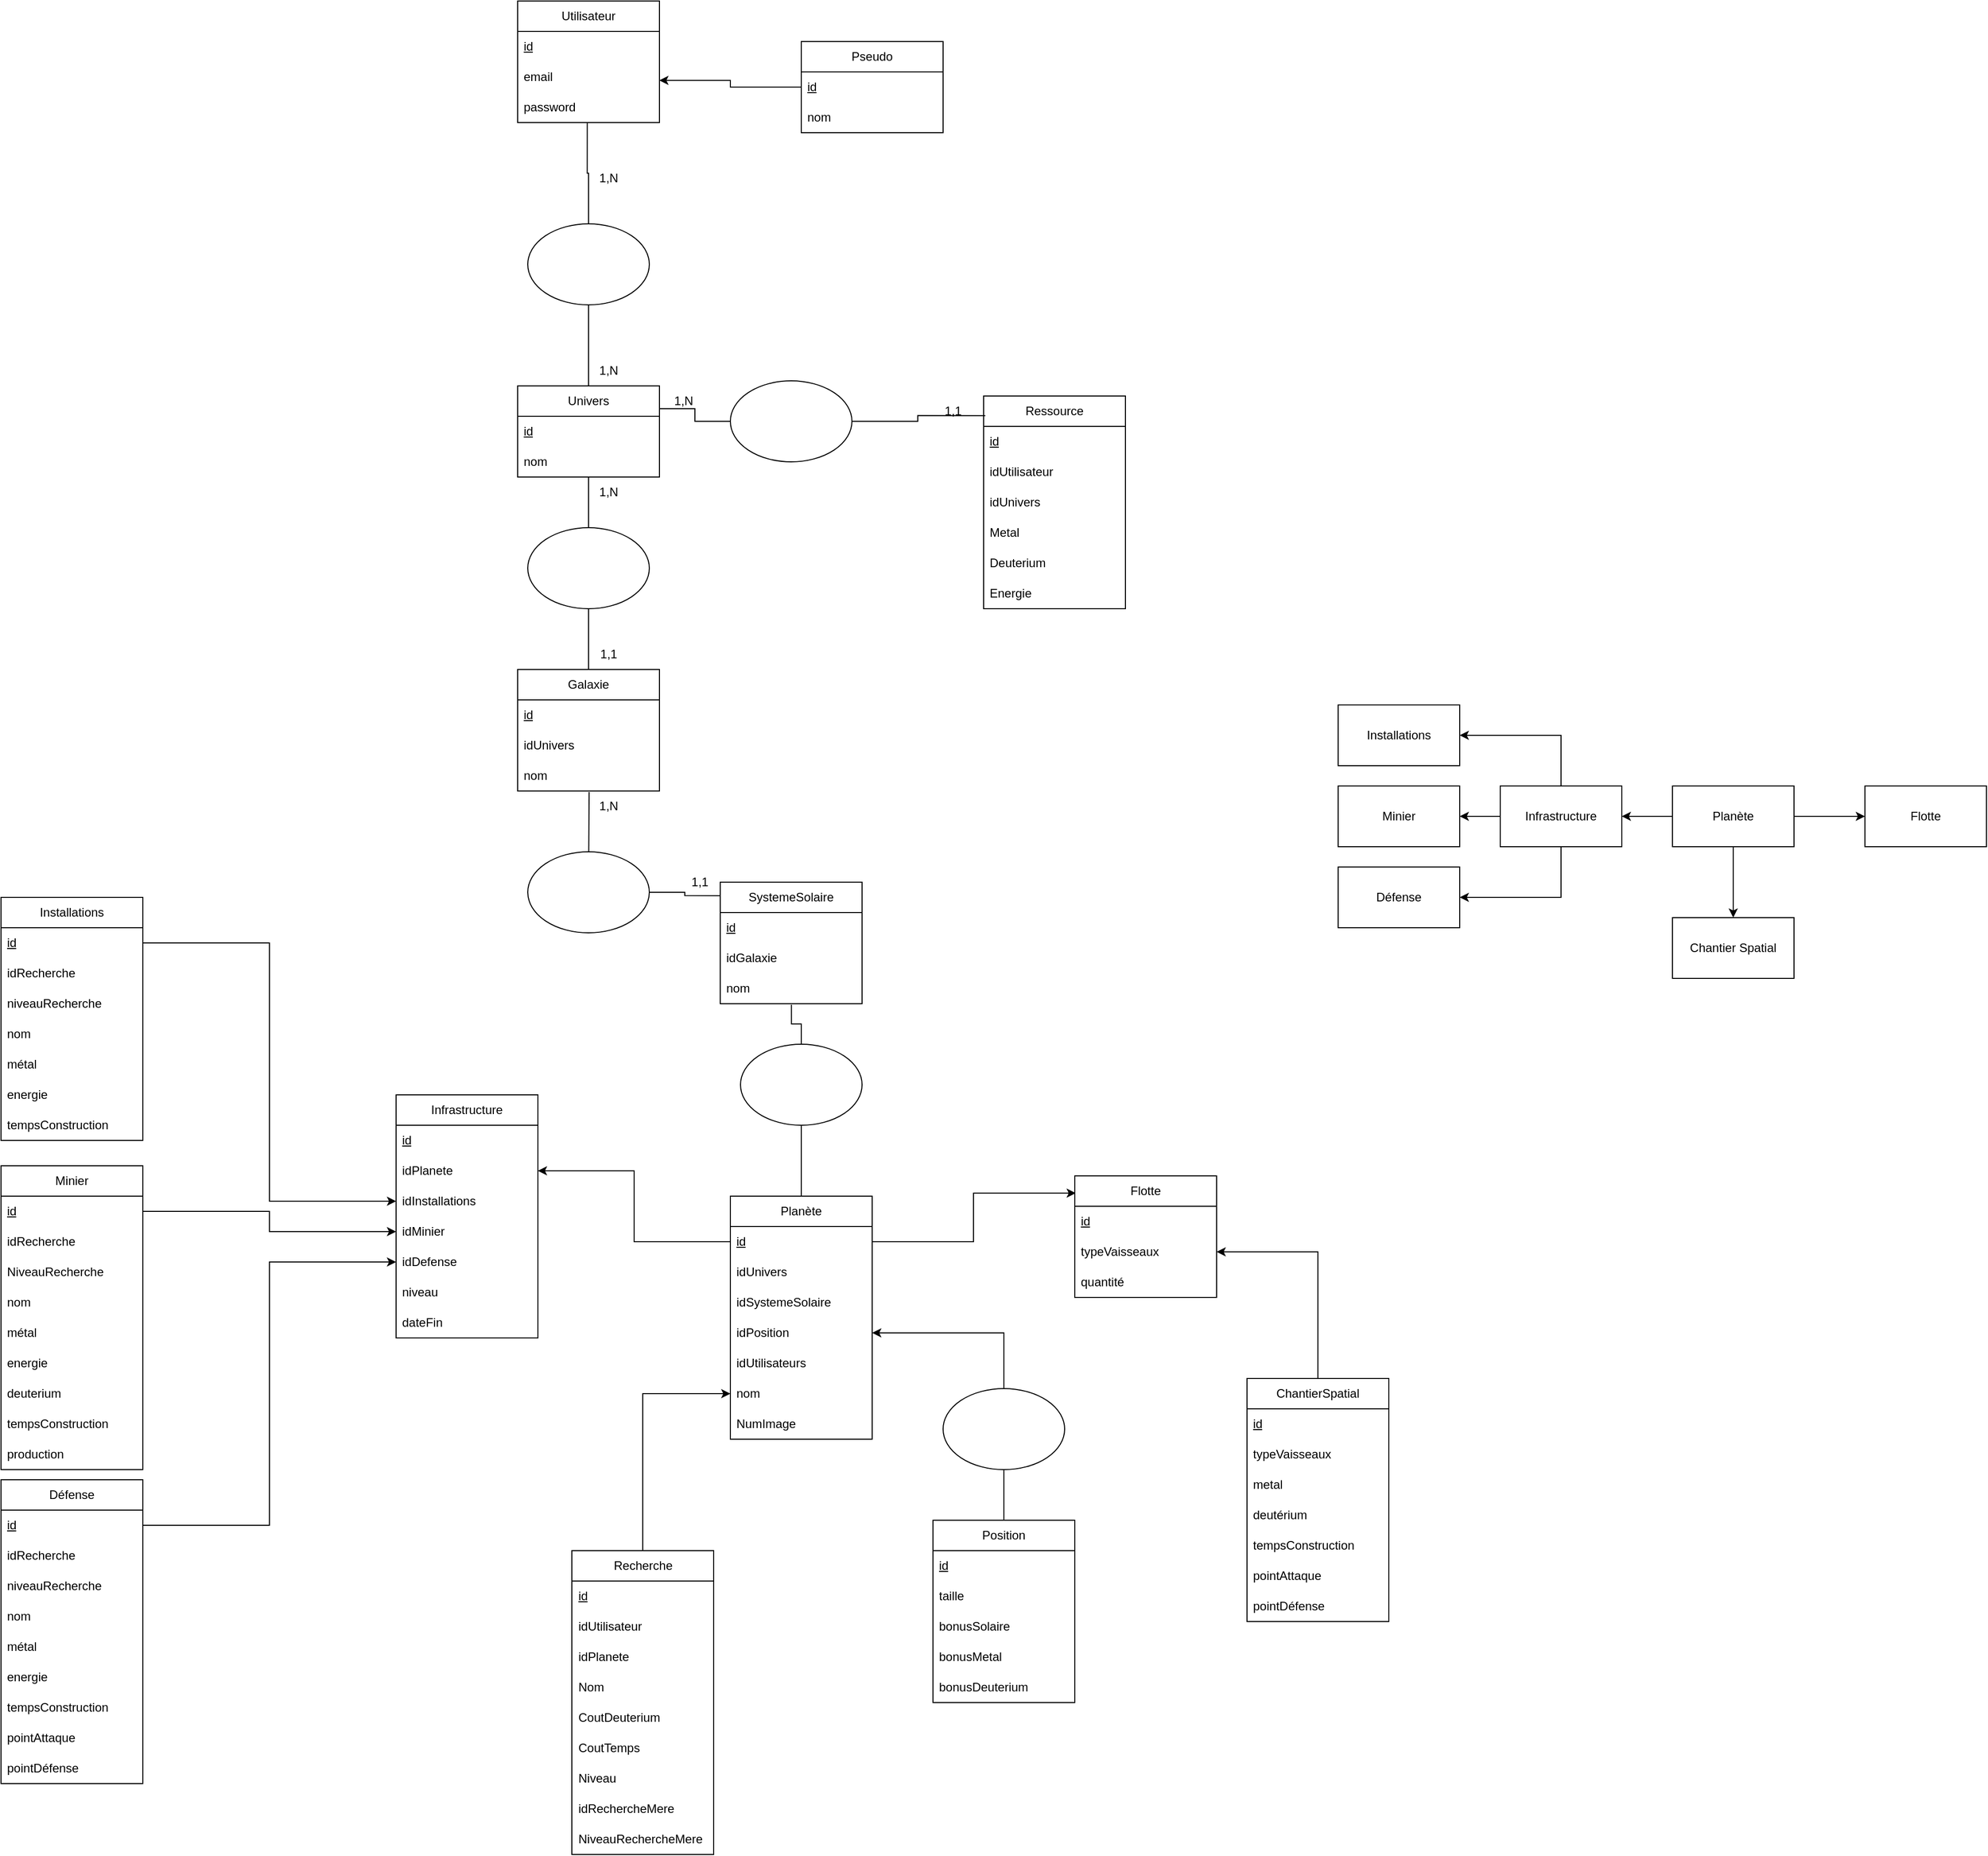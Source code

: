 <mxfile version="21.2.9" type="github">
  <diagram name="Page-1" id="kiIUahFWZ84-yVQ-otkS">
    <mxGraphModel dx="2022" dy="1827" grid="1" gridSize="10" guides="1" tooltips="1" connect="1" arrows="1" fold="1" page="1" pageScale="1" pageWidth="827" pageHeight="1169" math="0" shadow="0">
      <root>
        <mxCell id="0" />
        <mxCell id="1" parent="0" />
        <mxCell id="5uqwfvLCXKu4Hqc6w1ec-17" style="edgeStyle=orthogonalEdgeStyle;rounded=0;orthogonalLoop=1;jettySize=auto;html=1;exitX=0;exitY=0.5;exitDx=0;exitDy=0;entryX=1;entryY=0.5;entryDx=0;entryDy=0;" parent="1" source="5uqwfvLCXKu4Hqc6w1ec-5" target="5uqwfvLCXKu4Hqc6w1ec-12" edge="1">
          <mxGeometry relative="1" as="geometry" />
        </mxCell>
        <mxCell id="5uqwfvLCXKu4Hqc6w1ec-24" style="edgeStyle=orthogonalEdgeStyle;rounded=0;orthogonalLoop=1;jettySize=auto;html=1;exitX=0.5;exitY=1;exitDx=0;exitDy=0;entryX=0.5;entryY=0;entryDx=0;entryDy=0;" parent="1" source="5uqwfvLCXKu4Hqc6w1ec-5" target="5uqwfvLCXKu4Hqc6w1ec-9" edge="1">
          <mxGeometry relative="1" as="geometry" />
        </mxCell>
        <mxCell id="5uqwfvLCXKu4Hqc6w1ec-25" style="edgeStyle=orthogonalEdgeStyle;rounded=0;orthogonalLoop=1;jettySize=auto;html=1;exitX=1;exitY=0.5;exitDx=0;exitDy=0;" parent="1" source="5uqwfvLCXKu4Hqc6w1ec-5" target="5uqwfvLCXKu4Hqc6w1ec-11" edge="1">
          <mxGeometry relative="1" as="geometry" />
        </mxCell>
        <mxCell id="5uqwfvLCXKu4Hqc6w1ec-5" value="Planète" style="rounded=0;whiteSpace=wrap;html=1;" parent="1" vertex="1">
          <mxGeometry x="1390" y="425" width="120" height="60" as="geometry" />
        </mxCell>
        <mxCell id="5uqwfvLCXKu4Hqc6w1ec-9" value="Chantier Spatial" style="rounded=0;whiteSpace=wrap;html=1;" parent="1" vertex="1">
          <mxGeometry x="1390" y="555" width="120" height="60" as="geometry" />
        </mxCell>
        <mxCell id="5uqwfvLCXKu4Hqc6w1ec-11" value="Flotte" style="rounded=0;whiteSpace=wrap;html=1;" parent="1" vertex="1">
          <mxGeometry x="1580" y="425" width="120" height="60" as="geometry" />
        </mxCell>
        <mxCell id="5uqwfvLCXKu4Hqc6w1ec-18" style="edgeStyle=orthogonalEdgeStyle;rounded=0;orthogonalLoop=1;jettySize=auto;html=1;exitX=0;exitY=0.5;exitDx=0;exitDy=0;entryX=1;entryY=0.5;entryDx=0;entryDy=0;" parent="1" source="5uqwfvLCXKu4Hqc6w1ec-12" target="5uqwfvLCXKu4Hqc6w1ec-14" edge="1">
          <mxGeometry relative="1" as="geometry" />
        </mxCell>
        <mxCell id="5uqwfvLCXKu4Hqc6w1ec-19" style="edgeStyle=orthogonalEdgeStyle;rounded=0;orthogonalLoop=1;jettySize=auto;html=1;exitX=0.5;exitY=0;exitDx=0;exitDy=0;entryX=1;entryY=0.5;entryDx=0;entryDy=0;" parent="1" source="5uqwfvLCXKu4Hqc6w1ec-12" target="5uqwfvLCXKu4Hqc6w1ec-15" edge="1">
          <mxGeometry relative="1" as="geometry">
            <mxPoint x="1250" y="395" as="targetPoint" />
          </mxGeometry>
        </mxCell>
        <mxCell id="5uqwfvLCXKu4Hqc6w1ec-20" style="edgeStyle=orthogonalEdgeStyle;rounded=0;orthogonalLoop=1;jettySize=auto;html=1;exitX=0.5;exitY=1;exitDx=0;exitDy=0;entryX=1;entryY=0.5;entryDx=0;entryDy=0;" parent="1" source="5uqwfvLCXKu4Hqc6w1ec-12" target="5uqwfvLCXKu4Hqc6w1ec-13" edge="1">
          <mxGeometry relative="1" as="geometry" />
        </mxCell>
        <mxCell id="5uqwfvLCXKu4Hqc6w1ec-12" value="Infrastructure" style="rounded=0;whiteSpace=wrap;html=1;" parent="1" vertex="1">
          <mxGeometry x="1220" y="425" width="120" height="60" as="geometry" />
        </mxCell>
        <mxCell id="5uqwfvLCXKu4Hqc6w1ec-13" value="Défense" style="rounded=0;whiteSpace=wrap;html=1;" parent="1" vertex="1">
          <mxGeometry x="1060" y="505" width="120" height="60" as="geometry" />
        </mxCell>
        <mxCell id="5uqwfvLCXKu4Hqc6w1ec-14" value="Minier" style="rounded=0;whiteSpace=wrap;html=1;" parent="1" vertex="1">
          <mxGeometry x="1060" y="425" width="120" height="60" as="geometry" />
        </mxCell>
        <mxCell id="5uqwfvLCXKu4Hqc6w1ec-15" value="Installations" style="rounded=0;whiteSpace=wrap;html=1;" parent="1" vertex="1">
          <mxGeometry x="1060" y="345" width="120" height="60" as="geometry" />
        </mxCell>
        <mxCell id="5uqwfvLCXKu4Hqc6w1ec-32" value="Utilisateur" style="swimlane;fontStyle=0;childLayout=stackLayout;horizontal=1;startSize=30;horizontalStack=0;resizeParent=1;resizeParentMax=0;resizeLast=0;collapsible=1;marginBottom=0;whiteSpace=wrap;html=1;" parent="1" vertex="1">
          <mxGeometry x="250" y="-350" width="140" height="120" as="geometry">
            <mxRectangle x="275" y="-230" width="90" height="30" as="alternateBounds" />
          </mxGeometry>
        </mxCell>
        <mxCell id="5uqwfvLCXKu4Hqc6w1ec-33" value="id" style="text;strokeColor=none;fillColor=none;align=left;verticalAlign=middle;spacingLeft=4;spacingRight=4;overflow=hidden;points=[[0,0.5],[1,0.5]];portConstraint=eastwest;rotatable=0;whiteSpace=wrap;html=1;fontStyle=4" parent="5uqwfvLCXKu4Hqc6w1ec-32" vertex="1">
          <mxGeometry y="30" width="140" height="30" as="geometry" />
        </mxCell>
        <mxCell id="5uqwfvLCXKu4Hqc6w1ec-34" value="email" style="text;strokeColor=none;fillColor=none;align=left;verticalAlign=middle;spacingLeft=4;spacingRight=4;overflow=hidden;points=[[0,0.5],[1,0.5]];portConstraint=eastwest;rotatable=0;whiteSpace=wrap;html=1;" parent="5uqwfvLCXKu4Hqc6w1ec-32" vertex="1">
          <mxGeometry y="60" width="140" height="30" as="geometry" />
        </mxCell>
        <mxCell id="5uqwfvLCXKu4Hqc6w1ec-35" value="password" style="text;strokeColor=none;fillColor=none;align=left;verticalAlign=middle;spacingLeft=4;spacingRight=4;overflow=hidden;points=[[0,0.5],[1,0.5]];portConstraint=eastwest;rotatable=0;whiteSpace=wrap;html=1;" parent="5uqwfvLCXKu4Hqc6w1ec-32" vertex="1">
          <mxGeometry y="90" width="140" height="30" as="geometry" />
        </mxCell>
        <mxCell id="5uqwfvLCXKu4Hqc6w1ec-37" value="Univers" style="swimlane;fontStyle=0;childLayout=stackLayout;horizontal=1;startSize=30;horizontalStack=0;resizeParent=1;resizeParentMax=0;resizeLast=0;collapsible=1;marginBottom=0;whiteSpace=wrap;html=1;" parent="1" vertex="1">
          <mxGeometry x="250" y="30" width="140" height="90" as="geometry">
            <mxRectangle x="250" y="30" width="90" height="30" as="alternateBounds" />
          </mxGeometry>
        </mxCell>
        <mxCell id="5uqwfvLCXKu4Hqc6w1ec-38" value="id" style="text;strokeColor=none;fillColor=none;align=left;verticalAlign=middle;spacingLeft=4;spacingRight=4;overflow=hidden;points=[[0,0.5],[1,0.5]];portConstraint=eastwest;rotatable=0;whiteSpace=wrap;html=1;fontStyle=4" parent="5uqwfvLCXKu4Hqc6w1ec-37" vertex="1">
          <mxGeometry y="30" width="140" height="30" as="geometry" />
        </mxCell>
        <mxCell id="5uqwfvLCXKu4Hqc6w1ec-39" value="nom" style="text;strokeColor=none;fillColor=none;align=left;verticalAlign=middle;spacingLeft=4;spacingRight=4;overflow=hidden;points=[[0,0.5],[1,0.5]];portConstraint=eastwest;rotatable=0;whiteSpace=wrap;html=1;" parent="5uqwfvLCXKu4Hqc6w1ec-37" vertex="1">
          <mxGeometry y="60" width="140" height="30" as="geometry" />
        </mxCell>
        <mxCell id="5uqwfvLCXKu4Hqc6w1ec-48" style="edgeStyle=orthogonalEdgeStyle;rounded=0;orthogonalLoop=1;jettySize=auto;html=1;exitX=0.5;exitY=1;exitDx=0;exitDy=0;endArrow=none;endFill=0;" parent="1" source="5uqwfvLCXKu4Hqc6w1ec-44" target="5uqwfvLCXKu4Hqc6w1ec-37" edge="1">
          <mxGeometry relative="1" as="geometry" />
        </mxCell>
        <mxCell id="5uqwfvLCXKu4Hqc6w1ec-50" style="edgeStyle=orthogonalEdgeStyle;rounded=0;orthogonalLoop=1;jettySize=auto;html=1;exitX=0.5;exitY=0;exitDx=0;exitDy=0;endArrow=none;endFill=0;entryX=0.491;entryY=0.995;entryDx=0;entryDy=0;entryPerimeter=0;" parent="1" source="5uqwfvLCXKu4Hqc6w1ec-44" target="5uqwfvLCXKu4Hqc6w1ec-35" edge="1">
          <mxGeometry relative="1" as="geometry">
            <mxPoint x="320" y="-200" as="targetPoint" />
          </mxGeometry>
        </mxCell>
        <mxCell id="5uqwfvLCXKu4Hqc6w1ec-44" value="" style="ellipse;whiteSpace=wrap;html=1;" parent="1" vertex="1">
          <mxGeometry x="260" y="-130" width="120" height="80" as="geometry" />
        </mxCell>
        <mxCell id="5uqwfvLCXKu4Hqc6w1ec-51" value="1,N" style="text;html=1;strokeColor=none;fillColor=none;align=center;verticalAlign=middle;whiteSpace=wrap;rounded=0;" parent="1" vertex="1">
          <mxGeometry x="310" y="-190" width="60" height="30" as="geometry" />
        </mxCell>
        <mxCell id="5uqwfvLCXKu4Hqc6w1ec-52" value="1,N" style="text;html=1;strokeColor=none;fillColor=none;align=center;verticalAlign=middle;whiteSpace=wrap;rounded=0;" parent="1" vertex="1">
          <mxGeometry x="310" width="60" height="30" as="geometry" />
        </mxCell>
        <mxCell id="H8S7PLvkENnry8t2hhdn-3" style="edgeStyle=orthogonalEdgeStyle;rounded=0;orthogonalLoop=1;jettySize=auto;html=1;exitX=0.5;exitY=0;exitDx=0;exitDy=0;entryX=0;entryY=0.5;entryDx=0;entryDy=0;" parent="1" source="5uqwfvLCXKu4Hqc6w1ec-53" target="5uqwfvLCXKu4Hqc6w1ec-125" edge="1">
          <mxGeometry relative="1" as="geometry" />
        </mxCell>
        <mxCell id="5uqwfvLCXKu4Hqc6w1ec-53" value="Recherche" style="swimlane;fontStyle=0;childLayout=stackLayout;horizontal=1;startSize=30;horizontalStack=0;resizeParent=1;resizeParentMax=0;resizeLast=0;collapsible=1;marginBottom=0;whiteSpace=wrap;html=1;" parent="1" vertex="1">
          <mxGeometry x="303.5" y="1180" width="140" height="300" as="geometry">
            <mxRectangle x="250" y="30" width="90" height="30" as="alternateBounds" />
          </mxGeometry>
        </mxCell>
        <mxCell id="5uqwfvLCXKu4Hqc6w1ec-54" value="id" style="text;strokeColor=none;fillColor=none;align=left;verticalAlign=middle;spacingLeft=4;spacingRight=4;overflow=hidden;points=[[0,0.5],[1,0.5]];portConstraint=eastwest;rotatable=0;whiteSpace=wrap;html=1;fontStyle=4" parent="5uqwfvLCXKu4Hqc6w1ec-53" vertex="1">
          <mxGeometry y="30" width="140" height="30" as="geometry" />
        </mxCell>
        <mxCell id="5uqwfvLCXKu4Hqc6w1ec-57" value="idUtilisateur" style="text;strokeColor=none;fillColor=none;align=left;verticalAlign=middle;spacingLeft=4;spacingRight=4;overflow=hidden;points=[[0,0.5],[1,0.5]];portConstraint=eastwest;rotatable=0;whiteSpace=wrap;html=1;fontStyle=0" parent="5uqwfvLCXKu4Hqc6w1ec-53" vertex="1">
          <mxGeometry y="60" width="140" height="30" as="geometry" />
        </mxCell>
        <mxCell id="5uqwfvLCXKu4Hqc6w1ec-58" value="idPlanete" style="text;strokeColor=none;fillColor=none;align=left;verticalAlign=middle;spacingLeft=4;spacingRight=4;overflow=hidden;points=[[0,0.5],[1,0.5]];portConstraint=eastwest;rotatable=0;whiteSpace=wrap;html=1;" parent="5uqwfvLCXKu4Hqc6w1ec-53" vertex="1">
          <mxGeometry y="90" width="140" height="30" as="geometry" />
        </mxCell>
        <mxCell id="5uqwfvLCXKu4Hqc6w1ec-59" value="Nom" style="text;strokeColor=none;fillColor=none;align=left;verticalAlign=middle;spacingLeft=4;spacingRight=4;overflow=hidden;points=[[0,0.5],[1,0.5]];portConstraint=eastwest;rotatable=0;whiteSpace=wrap;html=1;" parent="5uqwfvLCXKu4Hqc6w1ec-53" vertex="1">
          <mxGeometry y="120" width="140" height="30" as="geometry" />
        </mxCell>
        <mxCell id="5uqwfvLCXKu4Hqc6w1ec-60" value="CoutDeuterium" style="text;strokeColor=none;fillColor=none;align=left;verticalAlign=middle;spacingLeft=4;spacingRight=4;overflow=hidden;points=[[0,0.5],[1,0.5]];portConstraint=eastwest;rotatable=0;whiteSpace=wrap;html=1;" parent="5uqwfvLCXKu4Hqc6w1ec-53" vertex="1">
          <mxGeometry y="150" width="140" height="30" as="geometry" />
        </mxCell>
        <mxCell id="5uqwfvLCXKu4Hqc6w1ec-61" value="CoutTemps" style="text;strokeColor=none;fillColor=none;align=left;verticalAlign=middle;spacingLeft=4;spacingRight=4;overflow=hidden;points=[[0,0.5],[1,0.5]];portConstraint=eastwest;rotatable=0;whiteSpace=wrap;html=1;" parent="5uqwfvLCXKu4Hqc6w1ec-53" vertex="1">
          <mxGeometry y="180" width="140" height="30" as="geometry" />
        </mxCell>
        <mxCell id="5uqwfvLCXKu4Hqc6w1ec-62" value="Niveau" style="text;strokeColor=none;fillColor=none;align=left;verticalAlign=middle;spacingLeft=4;spacingRight=4;overflow=hidden;points=[[0,0.5],[1,0.5]];portConstraint=eastwest;rotatable=0;whiteSpace=wrap;html=1;" parent="5uqwfvLCXKu4Hqc6w1ec-53" vertex="1">
          <mxGeometry y="210" width="140" height="30" as="geometry" />
        </mxCell>
        <mxCell id="5uqwfvLCXKu4Hqc6w1ec-63" value="idRechercheMere" style="text;strokeColor=none;fillColor=none;align=left;verticalAlign=middle;spacingLeft=4;spacingRight=4;overflow=hidden;points=[[0,0.5],[1,0.5]];portConstraint=eastwest;rotatable=0;whiteSpace=wrap;html=1;" parent="5uqwfvLCXKu4Hqc6w1ec-53" vertex="1">
          <mxGeometry y="240" width="140" height="30" as="geometry" />
        </mxCell>
        <mxCell id="5uqwfvLCXKu4Hqc6w1ec-55" value="NiveauRechercheMere" style="text;strokeColor=none;fillColor=none;align=left;verticalAlign=middle;spacingLeft=4;spacingRight=4;overflow=hidden;points=[[0,0.5],[1,0.5]];portConstraint=eastwest;rotatable=0;whiteSpace=wrap;html=1;" parent="5uqwfvLCXKu4Hqc6w1ec-53" vertex="1">
          <mxGeometry y="270" width="140" height="30" as="geometry" />
        </mxCell>
        <mxCell id="5uqwfvLCXKu4Hqc6w1ec-65" value="Ressource" style="swimlane;fontStyle=0;childLayout=stackLayout;horizontal=1;startSize=30;horizontalStack=0;resizeParent=1;resizeParentMax=0;resizeLast=0;collapsible=1;marginBottom=0;whiteSpace=wrap;html=1;" parent="1" vertex="1">
          <mxGeometry x="710" y="40" width="140" height="210" as="geometry" />
        </mxCell>
        <mxCell id="5uqwfvLCXKu4Hqc6w1ec-66" value="id" style="text;strokeColor=none;fillColor=none;align=left;verticalAlign=middle;spacingLeft=4;spacingRight=4;overflow=hidden;points=[[0,0.5],[1,0.5]];portConstraint=eastwest;rotatable=0;whiteSpace=wrap;html=1;fontStyle=4" parent="5uqwfvLCXKu4Hqc6w1ec-65" vertex="1">
          <mxGeometry y="30" width="140" height="30" as="geometry" />
        </mxCell>
        <mxCell id="5uqwfvLCXKu4Hqc6w1ec-67" value="idUtilisateur" style="text;strokeColor=none;fillColor=none;align=left;verticalAlign=middle;spacingLeft=4;spacingRight=4;overflow=hidden;points=[[0,0.5],[1,0.5]];portConstraint=eastwest;rotatable=0;whiteSpace=wrap;html=1;" parent="5uqwfvLCXKu4Hqc6w1ec-65" vertex="1">
          <mxGeometry y="60" width="140" height="30" as="geometry" />
        </mxCell>
        <mxCell id="5uqwfvLCXKu4Hqc6w1ec-68" value="idUnivers" style="text;strokeColor=none;fillColor=none;align=left;verticalAlign=middle;spacingLeft=4;spacingRight=4;overflow=hidden;points=[[0,0.5],[1,0.5]];portConstraint=eastwest;rotatable=0;whiteSpace=wrap;html=1;" parent="5uqwfvLCXKu4Hqc6w1ec-65" vertex="1">
          <mxGeometry y="90" width="140" height="30" as="geometry" />
        </mxCell>
        <mxCell id="5uqwfvLCXKu4Hqc6w1ec-69" value="Metal" style="text;strokeColor=none;fillColor=none;align=left;verticalAlign=middle;spacingLeft=4;spacingRight=4;overflow=hidden;points=[[0,0.5],[1,0.5]];portConstraint=eastwest;rotatable=0;whiteSpace=wrap;html=1;" parent="5uqwfvLCXKu4Hqc6w1ec-65" vertex="1">
          <mxGeometry y="120" width="140" height="30" as="geometry" />
        </mxCell>
        <mxCell id="5uqwfvLCXKu4Hqc6w1ec-70" value="Deuterium" style="text;strokeColor=none;fillColor=none;align=left;verticalAlign=middle;spacingLeft=4;spacingRight=4;overflow=hidden;points=[[0,0.5],[1,0.5]];portConstraint=eastwest;rotatable=0;whiteSpace=wrap;html=1;" parent="5uqwfvLCXKu4Hqc6w1ec-65" vertex="1">
          <mxGeometry y="150" width="140" height="30" as="geometry" />
        </mxCell>
        <mxCell id="5uqwfvLCXKu4Hqc6w1ec-71" value="Energie" style="text;strokeColor=none;fillColor=none;align=left;verticalAlign=middle;spacingLeft=4;spacingRight=4;overflow=hidden;points=[[0,0.5],[1,0.5]];portConstraint=eastwest;rotatable=0;whiteSpace=wrap;html=1;" parent="5uqwfvLCXKu4Hqc6w1ec-65" vertex="1">
          <mxGeometry y="180" width="140" height="30" as="geometry" />
        </mxCell>
        <mxCell id="5uqwfvLCXKu4Hqc6w1ec-73" value="Galaxie" style="swimlane;fontStyle=0;childLayout=stackLayout;horizontal=1;startSize=30;horizontalStack=0;resizeParent=1;resizeParentMax=0;resizeLast=0;collapsible=1;marginBottom=0;whiteSpace=wrap;html=1;" parent="1" vertex="1">
          <mxGeometry x="250" y="310" width="140" height="120" as="geometry">
            <mxRectangle x="250" y="30" width="90" height="30" as="alternateBounds" />
          </mxGeometry>
        </mxCell>
        <mxCell id="5uqwfvLCXKu4Hqc6w1ec-74" value="id" style="text;strokeColor=none;fillColor=none;align=left;verticalAlign=middle;spacingLeft=4;spacingRight=4;overflow=hidden;points=[[0,0.5],[1,0.5]];portConstraint=eastwest;rotatable=0;whiteSpace=wrap;html=1;fontStyle=4" parent="5uqwfvLCXKu4Hqc6w1ec-73" vertex="1">
          <mxGeometry y="30" width="140" height="30" as="geometry" />
        </mxCell>
        <mxCell id="5uqwfvLCXKu4Hqc6w1ec-76" value="idUnivers" style="text;strokeColor=none;fillColor=none;align=left;verticalAlign=middle;spacingLeft=4;spacingRight=4;overflow=hidden;points=[[0,0.5],[1,0.5]];portConstraint=eastwest;rotatable=0;whiteSpace=wrap;html=1;" parent="5uqwfvLCXKu4Hqc6w1ec-73" vertex="1">
          <mxGeometry y="60" width="140" height="30" as="geometry" />
        </mxCell>
        <mxCell id="5uqwfvLCXKu4Hqc6w1ec-75" value="nom" style="text;strokeColor=none;fillColor=none;align=left;verticalAlign=middle;spacingLeft=4;spacingRight=4;overflow=hidden;points=[[0,0.5],[1,0.5]];portConstraint=eastwest;rotatable=0;whiteSpace=wrap;html=1;" parent="5uqwfvLCXKu4Hqc6w1ec-73" vertex="1">
          <mxGeometry y="90" width="140" height="30" as="geometry" />
        </mxCell>
        <mxCell id="5uqwfvLCXKu4Hqc6w1ec-78" value="1,1" style="text;html=1;strokeColor=none;fillColor=none;align=center;verticalAlign=middle;whiteSpace=wrap;rounded=0;" parent="1" vertex="1">
          <mxGeometry x="650" y="40" width="60" height="30" as="geometry" />
        </mxCell>
        <mxCell id="5uqwfvLCXKu4Hqc6w1ec-83" value="1,N" style="text;html=1;strokeColor=none;fillColor=none;align=center;verticalAlign=middle;whiteSpace=wrap;rounded=0;" parent="1" vertex="1">
          <mxGeometry x="383.5" y="30" width="60" height="30" as="geometry" />
        </mxCell>
        <mxCell id="5uqwfvLCXKu4Hqc6w1ec-94" style="edgeStyle=orthogonalEdgeStyle;rounded=0;orthogonalLoop=1;jettySize=auto;html=1;exitX=0;exitY=0.5;exitDx=0;exitDy=0;entryX=1;entryY=0.25;entryDx=0;entryDy=0;endArrow=none;endFill=0;" parent="1" source="5uqwfvLCXKu4Hqc6w1ec-92" target="5uqwfvLCXKu4Hqc6w1ec-37" edge="1">
          <mxGeometry relative="1" as="geometry" />
        </mxCell>
        <mxCell id="5uqwfvLCXKu4Hqc6w1ec-95" style="edgeStyle=orthogonalEdgeStyle;rounded=0;orthogonalLoop=1;jettySize=auto;html=1;exitX=1;exitY=0.5;exitDx=0;exitDy=0;entryX=0.012;entryY=0.092;entryDx=0;entryDy=0;entryPerimeter=0;endArrow=none;endFill=0;" parent="1" source="5uqwfvLCXKu4Hqc6w1ec-92" target="5uqwfvLCXKu4Hqc6w1ec-65" edge="1">
          <mxGeometry relative="1" as="geometry" />
        </mxCell>
        <mxCell id="5uqwfvLCXKu4Hqc6w1ec-92" value="" style="ellipse;whiteSpace=wrap;html=1;" parent="1" vertex="1">
          <mxGeometry x="460" y="25" width="120" height="80" as="geometry" />
        </mxCell>
        <mxCell id="5uqwfvLCXKu4Hqc6w1ec-96" value="" style="ellipse;whiteSpace=wrap;html=1;" parent="1" vertex="1">
          <mxGeometry x="260" y="170" width="120" height="80" as="geometry" />
        </mxCell>
        <mxCell id="5uqwfvLCXKu4Hqc6w1ec-97" value="" style="endArrow=none;html=1;rounded=0;entryX=0.5;entryY=1;entryDx=0;entryDy=0;exitX=0.5;exitY=0;exitDx=0;exitDy=0;" parent="1" source="5uqwfvLCXKu4Hqc6w1ec-73" target="5uqwfvLCXKu4Hqc6w1ec-96" edge="1">
          <mxGeometry width="50" height="50" relative="1" as="geometry">
            <mxPoint x="300" y="360" as="sourcePoint" />
            <mxPoint x="350" y="310" as="targetPoint" />
          </mxGeometry>
        </mxCell>
        <mxCell id="5uqwfvLCXKu4Hqc6w1ec-98" value="" style="endArrow=none;html=1;rounded=0;exitX=0.5;exitY=0;exitDx=0;exitDy=0;" parent="1" source="5uqwfvLCXKu4Hqc6w1ec-96" edge="1">
          <mxGeometry width="50" height="50" relative="1" as="geometry">
            <mxPoint x="330" y="380" as="sourcePoint" />
            <mxPoint x="320" y="120" as="targetPoint" />
          </mxGeometry>
        </mxCell>
        <mxCell id="5uqwfvLCXKu4Hqc6w1ec-99" value="1,N" style="text;html=1;strokeColor=none;fillColor=none;align=center;verticalAlign=middle;whiteSpace=wrap;rounded=0;" parent="1" vertex="1">
          <mxGeometry x="310" y="120" width="60" height="30" as="geometry" />
        </mxCell>
        <mxCell id="5uqwfvLCXKu4Hqc6w1ec-100" value="1,1" style="text;html=1;strokeColor=none;fillColor=none;align=center;verticalAlign=middle;whiteSpace=wrap;rounded=0;" parent="1" vertex="1">
          <mxGeometry x="310" y="280" width="60" height="30" as="geometry" />
        </mxCell>
        <mxCell id="5uqwfvLCXKu4Hqc6w1ec-110" style="edgeStyle=orthogonalEdgeStyle;rounded=0;orthogonalLoop=1;jettySize=auto;html=1;exitX=1;exitY=0.5;exitDx=0;exitDy=0;entryX=0.008;entryY=0.111;entryDx=0;entryDy=0;entryPerimeter=0;endArrow=none;endFill=0;" parent="1" source="5uqwfvLCXKu4Hqc6w1ec-101" target="5uqwfvLCXKu4Hqc6w1ec-104" edge="1">
          <mxGeometry relative="1" as="geometry" />
        </mxCell>
        <mxCell id="5uqwfvLCXKu4Hqc6w1ec-101" value="" style="ellipse;whiteSpace=wrap;html=1;" parent="1" vertex="1">
          <mxGeometry x="260" y="490" width="120" height="80" as="geometry" />
        </mxCell>
        <mxCell id="5uqwfvLCXKu4Hqc6w1ec-103" value="" style="endArrow=none;html=1;rounded=0;entryX=0.504;entryY=1.035;entryDx=0;entryDy=0;entryPerimeter=0;" parent="1" source="5uqwfvLCXKu4Hqc6w1ec-101" target="5uqwfvLCXKu4Hqc6w1ec-75" edge="1">
          <mxGeometry width="50" height="50" relative="1" as="geometry">
            <mxPoint x="190" y="470" as="sourcePoint" />
            <mxPoint x="190" y="410" as="targetPoint" />
          </mxGeometry>
        </mxCell>
        <mxCell id="5uqwfvLCXKu4Hqc6w1ec-104" value="SystemeSolaire" style="swimlane;fontStyle=0;childLayout=stackLayout;horizontal=1;startSize=30;horizontalStack=0;resizeParent=1;resizeParentMax=0;resizeLast=0;collapsible=1;marginBottom=0;whiteSpace=wrap;html=1;" parent="1" vertex="1">
          <mxGeometry x="450" y="520" width="140" height="120" as="geometry">
            <mxRectangle x="250" y="30" width="90" height="30" as="alternateBounds" />
          </mxGeometry>
        </mxCell>
        <mxCell id="5uqwfvLCXKu4Hqc6w1ec-105" value="id" style="text;strokeColor=none;fillColor=none;align=left;verticalAlign=middle;spacingLeft=4;spacingRight=4;overflow=hidden;points=[[0,0.5],[1,0.5]];portConstraint=eastwest;rotatable=0;whiteSpace=wrap;html=1;fontStyle=4" parent="5uqwfvLCXKu4Hqc6w1ec-104" vertex="1">
          <mxGeometry y="30" width="140" height="30" as="geometry" />
        </mxCell>
        <mxCell id="5uqwfvLCXKu4Hqc6w1ec-108" value="idGalaxie" style="text;strokeColor=none;fillColor=none;align=left;verticalAlign=middle;spacingLeft=4;spacingRight=4;overflow=hidden;points=[[0,0.5],[1,0.5]];portConstraint=eastwest;rotatable=0;whiteSpace=wrap;html=1;" parent="5uqwfvLCXKu4Hqc6w1ec-104" vertex="1">
          <mxGeometry y="60" width="140" height="30" as="geometry" />
        </mxCell>
        <mxCell id="5uqwfvLCXKu4Hqc6w1ec-107" value="nom" style="text;strokeColor=none;fillColor=none;align=left;verticalAlign=middle;spacingLeft=4;spacingRight=4;overflow=hidden;points=[[0,0.5],[1,0.5]];portConstraint=eastwest;rotatable=0;whiteSpace=wrap;html=1;" parent="5uqwfvLCXKu4Hqc6w1ec-104" vertex="1">
          <mxGeometry y="90" width="140" height="30" as="geometry" />
        </mxCell>
        <mxCell id="5uqwfvLCXKu4Hqc6w1ec-111" value="1,N" style="text;html=1;strokeColor=none;fillColor=none;align=center;verticalAlign=middle;whiteSpace=wrap;rounded=0;" parent="1" vertex="1">
          <mxGeometry x="310" y="430" width="60" height="30" as="geometry" />
        </mxCell>
        <mxCell id="5uqwfvLCXKu4Hqc6w1ec-112" value="1,1" style="text;html=1;strokeColor=none;fillColor=none;align=center;verticalAlign=middle;whiteSpace=wrap;rounded=0;" parent="1" vertex="1">
          <mxGeometry x="400" y="505" width="60" height="30" as="geometry" />
        </mxCell>
        <mxCell id="5uqwfvLCXKu4Hqc6w1ec-114" style="edgeStyle=orthogonalEdgeStyle;rounded=0;orthogonalLoop=1;jettySize=auto;html=1;exitX=0.5;exitY=0;exitDx=0;exitDy=0;entryX=0.502;entryY=1.033;entryDx=0;entryDy=0;entryPerimeter=0;endArrow=none;endFill=0;" parent="1" source="5uqwfvLCXKu4Hqc6w1ec-113" target="5uqwfvLCXKu4Hqc6w1ec-107" edge="1">
          <mxGeometry relative="1" as="geometry" />
        </mxCell>
        <mxCell id="5uqwfvLCXKu4Hqc6w1ec-113" value="" style="ellipse;whiteSpace=wrap;html=1;" parent="1" vertex="1">
          <mxGeometry x="470" y="680" width="120" height="80" as="geometry" />
        </mxCell>
        <mxCell id="5uqwfvLCXKu4Hqc6w1ec-119" style="edgeStyle=orthogonalEdgeStyle;rounded=0;orthogonalLoop=1;jettySize=auto;html=1;exitX=0.5;exitY=0;exitDx=0;exitDy=0;entryX=0.5;entryY=1;entryDx=0;entryDy=0;endArrow=none;endFill=0;" parent="1" source="5uqwfvLCXKu4Hqc6w1ec-115" target="5uqwfvLCXKu4Hqc6w1ec-113" edge="1">
          <mxGeometry relative="1" as="geometry" />
        </mxCell>
        <mxCell id="nQhFISSbfg36RetpWJYL-1" value="" style="edgeStyle=orthogonalEdgeStyle;rounded=0;orthogonalLoop=1;jettySize=auto;html=1;entryX=0.007;entryY=0.142;entryDx=0;entryDy=0;entryPerimeter=0;exitX=1;exitY=0.5;exitDx=0;exitDy=0;" parent="1" source="5uqwfvLCXKu4Hqc6w1ec-116" target="5uqwfvLCXKu4Hqc6w1ec-120" edge="1">
          <mxGeometry relative="1" as="geometry" />
        </mxCell>
        <mxCell id="5uqwfvLCXKu4Hqc6w1ec-115" value="Planète" style="swimlane;fontStyle=0;childLayout=stackLayout;horizontal=1;startSize=30;horizontalStack=0;resizeParent=1;resizeParentMax=0;resizeLast=0;collapsible=1;marginBottom=0;whiteSpace=wrap;html=1;" parent="1" vertex="1">
          <mxGeometry x="460" y="830" width="140" height="240" as="geometry" />
        </mxCell>
        <mxCell id="5uqwfvLCXKu4Hqc6w1ec-116" value="&lt;u&gt;id&lt;/u&gt;" style="text;strokeColor=none;fillColor=none;align=left;verticalAlign=middle;spacingLeft=4;spacingRight=4;overflow=hidden;points=[[0,0.5],[1,0.5]];portConstraint=eastwest;rotatable=0;whiteSpace=wrap;html=1;" parent="5uqwfvLCXKu4Hqc6w1ec-115" vertex="1">
          <mxGeometry y="30" width="140" height="30" as="geometry" />
        </mxCell>
        <mxCell id="z6I0mNV__WblY3gd8SOp-3" value="idUnivers" style="text;strokeColor=none;fillColor=none;align=left;verticalAlign=middle;spacingLeft=4;spacingRight=4;overflow=hidden;points=[[0,0.5],[1,0.5]];portConstraint=eastwest;rotatable=0;whiteSpace=wrap;html=1;" parent="5uqwfvLCXKu4Hqc6w1ec-115" vertex="1">
          <mxGeometry y="60" width="140" height="30" as="geometry" />
        </mxCell>
        <mxCell id="5uqwfvLCXKu4Hqc6w1ec-117" value="idSystemeSolaire" style="text;strokeColor=none;fillColor=none;align=left;verticalAlign=middle;spacingLeft=4;spacingRight=4;overflow=hidden;points=[[0,0.5],[1,0.5]];portConstraint=eastwest;rotatable=0;whiteSpace=wrap;html=1;" parent="5uqwfvLCXKu4Hqc6w1ec-115" vertex="1">
          <mxGeometry y="90" width="140" height="30" as="geometry" />
        </mxCell>
        <mxCell id="5uqwfvLCXKu4Hqc6w1ec-126" value="idPosition" style="text;strokeColor=none;fillColor=none;align=left;verticalAlign=middle;spacingLeft=4;spacingRight=4;overflow=hidden;points=[[0,0.5],[1,0.5]];portConstraint=eastwest;rotatable=0;whiteSpace=wrap;html=1;" parent="5uqwfvLCXKu4Hqc6w1ec-115" vertex="1">
          <mxGeometry y="120" width="140" height="30" as="geometry" />
        </mxCell>
        <mxCell id="z6I0mNV__WblY3gd8SOp-1" value="idUtilisateurs" style="text;strokeColor=none;fillColor=none;align=left;verticalAlign=middle;spacingLeft=4;spacingRight=4;overflow=hidden;points=[[0,0.5],[1,0.5]];portConstraint=eastwest;rotatable=0;whiteSpace=wrap;html=1;" parent="5uqwfvLCXKu4Hqc6w1ec-115" vertex="1">
          <mxGeometry y="150" width="140" height="30" as="geometry" />
        </mxCell>
        <mxCell id="5uqwfvLCXKu4Hqc6w1ec-125" value="nom" style="text;strokeColor=none;fillColor=none;align=left;verticalAlign=middle;spacingLeft=4;spacingRight=4;overflow=hidden;points=[[0,0.5],[1,0.5]];portConstraint=eastwest;rotatable=0;whiteSpace=wrap;html=1;" parent="5uqwfvLCXKu4Hqc6w1ec-115" vertex="1">
          <mxGeometry y="180" width="140" height="30" as="geometry" />
        </mxCell>
        <mxCell id="z6I0mNV__WblY3gd8SOp-2" value="NumImage" style="text;strokeColor=none;fillColor=none;align=left;verticalAlign=middle;spacingLeft=4;spacingRight=4;overflow=hidden;points=[[0,0.5],[1,0.5]];portConstraint=eastwest;rotatable=0;whiteSpace=wrap;html=1;" parent="5uqwfvLCXKu4Hqc6w1ec-115" vertex="1">
          <mxGeometry y="210" width="140" height="30" as="geometry" />
        </mxCell>
        <mxCell id="5uqwfvLCXKu4Hqc6w1ec-120" value="Flotte" style="swimlane;fontStyle=0;childLayout=stackLayout;horizontal=1;startSize=30;horizontalStack=0;resizeParent=1;resizeParentMax=0;resizeLast=0;collapsible=1;marginBottom=0;whiteSpace=wrap;html=1;" parent="1" vertex="1">
          <mxGeometry x="800" y="810" width="140" height="120" as="geometry" />
        </mxCell>
        <mxCell id="5uqwfvLCXKu4Hqc6w1ec-121" value="&lt;u&gt;id&lt;/u&gt;" style="text;strokeColor=none;fillColor=none;align=left;verticalAlign=middle;spacingLeft=4;spacingRight=4;overflow=hidden;points=[[0,0.5],[1,0.5]];portConstraint=eastwest;rotatable=0;whiteSpace=wrap;html=1;" parent="5uqwfvLCXKu4Hqc6w1ec-120" vertex="1">
          <mxGeometry y="30" width="140" height="30" as="geometry" />
        </mxCell>
        <mxCell id="5uqwfvLCXKu4Hqc6w1ec-122" value="typeVaisseaux" style="text;strokeColor=none;fillColor=none;align=left;verticalAlign=middle;spacingLeft=4;spacingRight=4;overflow=hidden;points=[[0,0.5],[1,0.5]];portConstraint=eastwest;rotatable=0;whiteSpace=wrap;html=1;" parent="5uqwfvLCXKu4Hqc6w1ec-120" vertex="1">
          <mxGeometry y="60" width="140" height="30" as="geometry" />
        </mxCell>
        <mxCell id="5uqwfvLCXKu4Hqc6w1ec-123" value="quantité" style="text;strokeColor=none;fillColor=none;align=left;verticalAlign=middle;spacingLeft=4;spacingRight=4;overflow=hidden;points=[[0,0.5],[1,0.5]];portConstraint=eastwest;rotatable=0;whiteSpace=wrap;html=1;" parent="5uqwfvLCXKu4Hqc6w1ec-120" vertex="1">
          <mxGeometry y="90" width="140" height="30" as="geometry" />
        </mxCell>
        <mxCell id="5uqwfvLCXKu4Hqc6w1ec-128" value="Position" style="swimlane;fontStyle=0;childLayout=stackLayout;horizontal=1;startSize=30;horizontalStack=0;resizeParent=1;resizeParentMax=0;resizeLast=0;collapsible=1;marginBottom=0;whiteSpace=wrap;html=1;" parent="1" vertex="1">
          <mxGeometry x="660" y="1150" width="140" height="180" as="geometry" />
        </mxCell>
        <mxCell id="5uqwfvLCXKu4Hqc6w1ec-129" value="&lt;u&gt;id&lt;/u&gt;" style="text;strokeColor=none;fillColor=none;align=left;verticalAlign=middle;spacingLeft=4;spacingRight=4;overflow=hidden;points=[[0,0.5],[1,0.5]];portConstraint=eastwest;rotatable=0;whiteSpace=wrap;html=1;" parent="5uqwfvLCXKu4Hqc6w1ec-128" vertex="1">
          <mxGeometry y="30" width="140" height="30" as="geometry" />
        </mxCell>
        <mxCell id="5uqwfvLCXKu4Hqc6w1ec-131" value="taille" style="text;strokeColor=none;fillColor=none;align=left;verticalAlign=middle;spacingLeft=4;spacingRight=4;overflow=hidden;points=[[0,0.5],[1,0.5]];portConstraint=eastwest;rotatable=0;whiteSpace=wrap;html=1;" parent="5uqwfvLCXKu4Hqc6w1ec-128" vertex="1">
          <mxGeometry y="60" width="140" height="30" as="geometry" />
        </mxCell>
        <mxCell id="5uqwfvLCXKu4Hqc6w1ec-132" value="bonusSolaire" style="text;strokeColor=none;fillColor=none;align=left;verticalAlign=middle;spacingLeft=4;spacingRight=4;overflow=hidden;points=[[0,0.5],[1,0.5]];portConstraint=eastwest;rotatable=0;whiteSpace=wrap;html=1;" parent="5uqwfvLCXKu4Hqc6w1ec-128" vertex="1">
          <mxGeometry y="90" width="140" height="30" as="geometry" />
        </mxCell>
        <mxCell id="5uqwfvLCXKu4Hqc6w1ec-133" value="bonusMetal" style="text;strokeColor=none;fillColor=none;align=left;verticalAlign=middle;spacingLeft=4;spacingRight=4;overflow=hidden;points=[[0,0.5],[1,0.5]];portConstraint=eastwest;rotatable=0;whiteSpace=wrap;html=1;" parent="5uqwfvLCXKu4Hqc6w1ec-128" vertex="1">
          <mxGeometry y="120" width="140" height="30" as="geometry" />
        </mxCell>
        <mxCell id="5uqwfvLCXKu4Hqc6w1ec-134" value="bonusDeuterium" style="text;strokeColor=none;fillColor=none;align=left;verticalAlign=middle;spacingLeft=4;spacingRight=4;overflow=hidden;points=[[0,0.5],[1,0.5]];portConstraint=eastwest;rotatable=0;whiteSpace=wrap;html=1;" parent="5uqwfvLCXKu4Hqc6w1ec-128" vertex="1">
          <mxGeometry y="150" width="140" height="30" as="geometry" />
        </mxCell>
        <mxCell id="H8S7PLvkENnry8t2hhdn-2" style="edgeStyle=orthogonalEdgeStyle;rounded=0;orthogonalLoop=1;jettySize=auto;html=1;exitX=0.5;exitY=0;exitDx=0;exitDy=0;" parent="1" source="5uqwfvLCXKu4Hqc6w1ec-135" target="5uqwfvLCXKu4Hqc6w1ec-126" edge="1">
          <mxGeometry relative="1" as="geometry" />
        </mxCell>
        <mxCell id="5uqwfvLCXKu4Hqc6w1ec-135" value="" style="ellipse;whiteSpace=wrap;html=1;" parent="1" vertex="1">
          <mxGeometry x="670" y="1020" width="120" height="80" as="geometry" />
        </mxCell>
        <mxCell id="5uqwfvLCXKu4Hqc6w1ec-137" value="" style="endArrow=none;html=1;rounded=0;exitX=0.5;exitY=0;exitDx=0;exitDy=0;entryX=0.5;entryY=1;entryDx=0;entryDy=0;" parent="1" source="5uqwfvLCXKu4Hqc6w1ec-128" target="5uqwfvLCXKu4Hqc6w1ec-135" edge="1">
          <mxGeometry width="50" height="50" relative="1" as="geometry">
            <mxPoint x="470" y="1140" as="sourcePoint" />
            <mxPoint x="470" y="1090" as="targetPoint" />
          </mxGeometry>
        </mxCell>
        <mxCell id="nQhFISSbfg36RetpWJYL-11" value="Installations" style="swimlane;fontStyle=0;childLayout=stackLayout;horizontal=1;startSize=30;horizontalStack=0;resizeParent=1;resizeParentMax=0;resizeLast=0;collapsible=1;marginBottom=0;whiteSpace=wrap;html=1;" parent="1" vertex="1">
          <mxGeometry x="-260" y="535" width="140" height="240" as="geometry" />
        </mxCell>
        <mxCell id="nQhFISSbfg36RetpWJYL-12" value="&lt;u&gt;id&lt;/u&gt;" style="text;strokeColor=none;fillColor=none;align=left;verticalAlign=middle;spacingLeft=4;spacingRight=4;overflow=hidden;points=[[0,0.5],[1,0.5]];portConstraint=eastwest;rotatable=0;whiteSpace=wrap;html=1;" parent="nQhFISSbfg36RetpWJYL-11" vertex="1">
          <mxGeometry y="30" width="140" height="30" as="geometry" />
        </mxCell>
        <mxCell id="Z-jQogyuRLlV1NRKOcdT-37" value="idRecherche" style="text;strokeColor=none;fillColor=none;align=left;verticalAlign=middle;spacingLeft=4;spacingRight=4;overflow=hidden;points=[[0,0.5],[1,0.5]];portConstraint=eastwest;rotatable=0;whiteSpace=wrap;html=1;" vertex="1" parent="nQhFISSbfg36RetpWJYL-11">
          <mxGeometry y="60" width="140" height="30" as="geometry" />
        </mxCell>
        <mxCell id="nQhFISSbfg36RetpWJYL-57" value="niveauRecherche" style="text;strokeColor=none;fillColor=none;align=left;verticalAlign=middle;spacingLeft=4;spacingRight=4;overflow=hidden;points=[[0,0.5],[1,0.5]];portConstraint=eastwest;rotatable=0;whiteSpace=wrap;html=1;" parent="nQhFISSbfg36RetpWJYL-11" vertex="1">
          <mxGeometry y="90" width="140" height="30" as="geometry" />
        </mxCell>
        <mxCell id="Z-jQogyuRLlV1NRKOcdT-21" value="nom" style="text;strokeColor=none;fillColor=none;align=left;verticalAlign=middle;spacingLeft=4;spacingRight=4;overflow=hidden;points=[[0,0.5],[1,0.5]];portConstraint=eastwest;rotatable=0;whiteSpace=wrap;html=1;" vertex="1" parent="nQhFISSbfg36RetpWJYL-11">
          <mxGeometry y="120" width="140" height="30" as="geometry" />
        </mxCell>
        <mxCell id="nQhFISSbfg36RetpWJYL-15" value="métal" style="text;strokeColor=none;fillColor=none;align=left;verticalAlign=middle;spacingLeft=4;spacingRight=4;overflow=hidden;points=[[0,0.5],[1,0.5]];portConstraint=eastwest;rotatable=0;whiteSpace=wrap;html=1;" parent="nQhFISSbfg36RetpWJYL-11" vertex="1">
          <mxGeometry y="150" width="140" height="30" as="geometry" />
        </mxCell>
        <mxCell id="nQhFISSbfg36RetpWJYL-16" value="energie" style="text;strokeColor=none;fillColor=none;align=left;verticalAlign=middle;spacingLeft=4;spacingRight=4;overflow=hidden;points=[[0,0.5],[1,0.5]];portConstraint=eastwest;rotatable=0;whiteSpace=wrap;html=1;" parent="nQhFISSbfg36RetpWJYL-11" vertex="1">
          <mxGeometry y="180" width="140" height="30" as="geometry" />
        </mxCell>
        <mxCell id="Z-jQogyuRLlV1NRKOcdT-36" value="tempsConstruction" style="text;strokeColor=none;fillColor=none;align=left;verticalAlign=middle;spacingLeft=4;spacingRight=4;overflow=hidden;points=[[0,0.5],[1,0.5]];portConstraint=eastwest;rotatable=0;whiteSpace=wrap;html=1;" vertex="1" parent="nQhFISSbfg36RetpWJYL-11">
          <mxGeometry y="210" width="140" height="30" as="geometry" />
        </mxCell>
        <mxCell id="nQhFISSbfg36RetpWJYL-19" value="Minier" style="swimlane;fontStyle=0;childLayout=stackLayout;horizontal=1;startSize=30;horizontalStack=0;resizeParent=1;resizeParentMax=0;resizeLast=0;collapsible=1;marginBottom=0;whiteSpace=wrap;html=1;" parent="1" vertex="1">
          <mxGeometry x="-260" y="800" width="140" height="300" as="geometry" />
        </mxCell>
        <mxCell id="nQhFISSbfg36RetpWJYL-20" value="&lt;u&gt;id&lt;/u&gt;" style="text;strokeColor=none;fillColor=none;align=left;verticalAlign=middle;spacingLeft=4;spacingRight=4;overflow=hidden;points=[[0,0.5],[1,0.5]];portConstraint=eastwest;rotatable=0;whiteSpace=wrap;html=1;" parent="nQhFISSbfg36RetpWJYL-19" vertex="1">
          <mxGeometry y="30" width="140" height="30" as="geometry" />
        </mxCell>
        <mxCell id="Z-jQogyuRLlV1NRKOcdT-35" value="idRecherche" style="text;strokeColor=none;fillColor=none;align=left;verticalAlign=middle;spacingLeft=4;spacingRight=4;overflow=hidden;points=[[0,0.5],[1,0.5]];portConstraint=eastwest;rotatable=0;whiteSpace=wrap;html=1;" vertex="1" parent="nQhFISSbfg36RetpWJYL-19">
          <mxGeometry y="60" width="140" height="30" as="geometry" />
        </mxCell>
        <mxCell id="nQhFISSbfg36RetpWJYL-26" value="NiveauRecherche" style="text;strokeColor=none;fillColor=none;align=left;verticalAlign=middle;spacingLeft=4;spacingRight=4;overflow=hidden;points=[[0,0.5],[1,0.5]];portConstraint=eastwest;rotatable=0;whiteSpace=wrap;html=1;" parent="nQhFISSbfg36RetpWJYL-19" vertex="1">
          <mxGeometry y="90" width="140" height="30" as="geometry" />
        </mxCell>
        <mxCell id="Z-jQogyuRLlV1NRKOcdT-27" value="nom" style="text;strokeColor=none;fillColor=none;align=left;verticalAlign=middle;spacingLeft=4;spacingRight=4;overflow=hidden;points=[[0,0.5],[1,0.5]];portConstraint=eastwest;rotatable=0;whiteSpace=wrap;html=1;" vertex="1" parent="nQhFISSbfg36RetpWJYL-19">
          <mxGeometry y="120" width="140" height="30" as="geometry" />
        </mxCell>
        <mxCell id="nQhFISSbfg36RetpWJYL-22" value="métal" style="text;strokeColor=none;fillColor=none;align=left;verticalAlign=middle;spacingLeft=4;spacingRight=4;overflow=hidden;points=[[0,0.5],[1,0.5]];portConstraint=eastwest;rotatable=0;whiteSpace=wrap;html=1;" parent="nQhFISSbfg36RetpWJYL-19" vertex="1">
          <mxGeometry y="150" width="140" height="30" as="geometry" />
        </mxCell>
        <mxCell id="Z-jQogyuRLlV1NRKOcdT-38" value="energie" style="text;strokeColor=none;fillColor=none;align=left;verticalAlign=middle;spacingLeft=4;spacingRight=4;overflow=hidden;points=[[0,0.5],[1,0.5]];portConstraint=eastwest;rotatable=0;whiteSpace=wrap;html=1;" vertex="1" parent="nQhFISSbfg36RetpWJYL-19">
          <mxGeometry y="180" width="140" height="30" as="geometry" />
        </mxCell>
        <mxCell id="nQhFISSbfg36RetpWJYL-23" value="deuterium" style="text;strokeColor=none;fillColor=none;align=left;verticalAlign=middle;spacingLeft=4;spacingRight=4;overflow=hidden;points=[[0,0.5],[1,0.5]];portConstraint=eastwest;rotatable=0;whiteSpace=wrap;html=1;" parent="nQhFISSbfg36RetpWJYL-19" vertex="1">
          <mxGeometry y="210" width="140" height="30" as="geometry" />
        </mxCell>
        <mxCell id="nQhFISSbfg36RetpWJYL-25" value="tempsConstruction" style="text;strokeColor=none;fillColor=none;align=left;verticalAlign=middle;spacingLeft=4;spacingRight=4;overflow=hidden;points=[[0,0.5],[1,0.5]];portConstraint=eastwest;rotatable=0;whiteSpace=wrap;html=1;" parent="nQhFISSbfg36RetpWJYL-19" vertex="1">
          <mxGeometry y="240" width="140" height="30" as="geometry" />
        </mxCell>
        <mxCell id="Z-jQogyuRLlV1NRKOcdT-34" value="production" style="text;strokeColor=none;fillColor=none;align=left;verticalAlign=middle;spacingLeft=4;spacingRight=4;overflow=hidden;points=[[0,0.5],[1,0.5]];portConstraint=eastwest;rotatable=0;whiteSpace=wrap;html=1;" vertex="1" parent="nQhFISSbfg36RetpWJYL-19">
          <mxGeometry y="270" width="140" height="30" as="geometry" />
        </mxCell>
        <mxCell id="nQhFISSbfg36RetpWJYL-29" value="Défense" style="swimlane;fontStyle=0;childLayout=stackLayout;horizontal=1;startSize=30;horizontalStack=0;resizeParent=1;resizeParentMax=0;resizeLast=0;collapsible=1;marginBottom=0;whiteSpace=wrap;html=1;" parent="1" vertex="1">
          <mxGeometry x="-260" y="1110" width="140" height="300" as="geometry" />
        </mxCell>
        <mxCell id="nQhFISSbfg36RetpWJYL-30" value="&lt;u&gt;id&lt;/u&gt;" style="text;strokeColor=none;fillColor=none;align=left;verticalAlign=middle;spacingLeft=4;spacingRight=4;overflow=hidden;points=[[0,0.5],[1,0.5]];portConstraint=eastwest;rotatable=0;whiteSpace=wrap;html=1;" parent="nQhFISSbfg36RetpWJYL-29" vertex="1">
          <mxGeometry y="30" width="140" height="30" as="geometry" />
        </mxCell>
        <mxCell id="Z-jQogyuRLlV1NRKOcdT-33" value="idRecherche" style="text;strokeColor=none;fillColor=none;align=left;verticalAlign=middle;spacingLeft=4;spacingRight=4;overflow=hidden;points=[[0,0.5],[1,0.5]];portConstraint=eastwest;rotatable=0;whiteSpace=wrap;html=1;" vertex="1" parent="nQhFISSbfg36RetpWJYL-29">
          <mxGeometry y="60" width="140" height="30" as="geometry" />
        </mxCell>
        <mxCell id="nQhFISSbfg36RetpWJYL-60" value="niveauRecherche" style="text;strokeColor=none;fillColor=none;align=left;verticalAlign=middle;spacingLeft=4;spacingRight=4;overflow=hidden;points=[[0,0.5],[1,0.5]];portConstraint=eastwest;rotatable=0;whiteSpace=wrap;html=1;" parent="nQhFISSbfg36RetpWJYL-29" vertex="1">
          <mxGeometry y="90" width="140" height="30" as="geometry" />
        </mxCell>
        <mxCell id="Z-jQogyuRLlV1NRKOcdT-32" value="nom" style="text;strokeColor=none;fillColor=none;align=left;verticalAlign=middle;spacingLeft=4;spacingRight=4;overflow=hidden;points=[[0,0.5],[1,0.5]];portConstraint=eastwest;rotatable=0;whiteSpace=wrap;html=1;" vertex="1" parent="nQhFISSbfg36RetpWJYL-29">
          <mxGeometry y="120" width="140" height="30" as="geometry" />
        </mxCell>
        <mxCell id="nQhFISSbfg36RetpWJYL-32" value="métal" style="text;strokeColor=none;fillColor=none;align=left;verticalAlign=middle;spacingLeft=4;spacingRight=4;overflow=hidden;points=[[0,0.5],[1,0.5]];portConstraint=eastwest;rotatable=0;whiteSpace=wrap;html=1;" parent="nQhFISSbfg36RetpWJYL-29" vertex="1">
          <mxGeometry y="150" width="140" height="30" as="geometry" />
        </mxCell>
        <mxCell id="nQhFISSbfg36RetpWJYL-33" value="energie" style="text;strokeColor=none;fillColor=none;align=left;verticalAlign=middle;spacingLeft=4;spacingRight=4;overflow=hidden;points=[[0,0.5],[1,0.5]];portConstraint=eastwest;rotatable=0;whiteSpace=wrap;html=1;" parent="nQhFISSbfg36RetpWJYL-29" vertex="1">
          <mxGeometry y="180" width="140" height="30" as="geometry" />
        </mxCell>
        <mxCell id="nQhFISSbfg36RetpWJYL-34" value="tempsConstruction" style="text;strokeColor=none;fillColor=none;align=left;verticalAlign=middle;spacingLeft=4;spacingRight=4;overflow=hidden;points=[[0,0.5],[1,0.5]];portConstraint=eastwest;rotatable=0;whiteSpace=wrap;html=1;" parent="nQhFISSbfg36RetpWJYL-29" vertex="1">
          <mxGeometry y="210" width="140" height="30" as="geometry" />
        </mxCell>
        <mxCell id="nQhFISSbfg36RetpWJYL-36" value="pointAttaque" style="text;strokeColor=none;fillColor=none;align=left;verticalAlign=middle;spacingLeft=4;spacingRight=4;overflow=hidden;points=[[0,0.5],[1,0.5]];portConstraint=eastwest;rotatable=0;whiteSpace=wrap;html=1;" parent="nQhFISSbfg36RetpWJYL-29" vertex="1">
          <mxGeometry y="240" width="140" height="30" as="geometry" />
        </mxCell>
        <mxCell id="nQhFISSbfg36RetpWJYL-37" value="pointDéfense" style="text;strokeColor=none;fillColor=none;align=left;verticalAlign=middle;spacingLeft=4;spacingRight=4;overflow=hidden;points=[[0,0.5],[1,0.5]];portConstraint=eastwest;rotatable=0;whiteSpace=wrap;html=1;" parent="nQhFISSbfg36RetpWJYL-29" vertex="1">
          <mxGeometry y="270" width="140" height="30" as="geometry" />
        </mxCell>
        <mxCell id="H8S7PLvkENnry8t2hhdn-1" style="edgeStyle=orthogonalEdgeStyle;rounded=0;orthogonalLoop=1;jettySize=auto;html=1;exitX=0.5;exitY=0;exitDx=0;exitDy=0;entryX=1;entryY=0.5;entryDx=0;entryDy=0;" parent="1" source="nQhFISSbfg36RetpWJYL-62" target="5uqwfvLCXKu4Hqc6w1ec-122" edge="1">
          <mxGeometry relative="1" as="geometry" />
        </mxCell>
        <mxCell id="nQhFISSbfg36RetpWJYL-62" value="ChantierSpatial" style="swimlane;fontStyle=0;childLayout=stackLayout;horizontal=1;startSize=30;horizontalStack=0;resizeParent=1;resizeParentMax=0;resizeLast=0;collapsible=1;marginBottom=0;whiteSpace=wrap;html=1;" parent="1" vertex="1">
          <mxGeometry x="970" y="1010" width="140" height="240" as="geometry" />
        </mxCell>
        <mxCell id="nQhFISSbfg36RetpWJYL-63" value="&lt;u&gt;id&lt;/u&gt;" style="text;strokeColor=none;fillColor=none;align=left;verticalAlign=middle;spacingLeft=4;spacingRight=4;overflow=hidden;points=[[0,0.5],[1,0.5]];portConstraint=eastwest;rotatable=0;whiteSpace=wrap;html=1;" parent="nQhFISSbfg36RetpWJYL-62" vertex="1">
          <mxGeometry y="30" width="140" height="30" as="geometry" />
        </mxCell>
        <mxCell id="nQhFISSbfg36RetpWJYL-64" value="typeVaisseaux" style="text;strokeColor=none;fillColor=none;align=left;verticalAlign=middle;spacingLeft=4;spacingRight=4;overflow=hidden;points=[[0,0.5],[1,0.5]];portConstraint=eastwest;rotatable=0;whiteSpace=wrap;html=1;" parent="nQhFISSbfg36RetpWJYL-62" vertex="1">
          <mxGeometry y="60" width="140" height="30" as="geometry" />
        </mxCell>
        <mxCell id="nQhFISSbfg36RetpWJYL-65" value="metal" style="text;strokeColor=none;fillColor=none;align=left;verticalAlign=middle;spacingLeft=4;spacingRight=4;overflow=hidden;points=[[0,0.5],[1,0.5]];portConstraint=eastwest;rotatable=0;whiteSpace=wrap;html=1;" parent="nQhFISSbfg36RetpWJYL-62" vertex="1">
          <mxGeometry y="90" width="140" height="30" as="geometry" />
        </mxCell>
        <mxCell id="nQhFISSbfg36RetpWJYL-66" value="deutérium" style="text;strokeColor=none;fillColor=none;align=left;verticalAlign=middle;spacingLeft=4;spacingRight=4;overflow=hidden;points=[[0,0.5],[1,0.5]];portConstraint=eastwest;rotatable=0;whiteSpace=wrap;html=1;" parent="nQhFISSbfg36RetpWJYL-62" vertex="1">
          <mxGeometry y="120" width="140" height="30" as="geometry" />
        </mxCell>
        <mxCell id="nQhFISSbfg36RetpWJYL-67" value="tempsConstruction" style="text;strokeColor=none;fillColor=none;align=left;verticalAlign=middle;spacingLeft=4;spacingRight=4;overflow=hidden;points=[[0,0.5],[1,0.5]];portConstraint=eastwest;rotatable=0;whiteSpace=wrap;html=1;" parent="nQhFISSbfg36RetpWJYL-62" vertex="1">
          <mxGeometry y="150" width="140" height="30" as="geometry" />
        </mxCell>
        <mxCell id="nQhFISSbfg36RetpWJYL-68" value="pointAttaque" style="text;strokeColor=none;fillColor=none;align=left;verticalAlign=middle;spacingLeft=4;spacingRight=4;overflow=hidden;points=[[0,0.5],[1,0.5]];portConstraint=eastwest;rotatable=0;whiteSpace=wrap;html=1;" parent="nQhFISSbfg36RetpWJYL-62" vertex="1">
          <mxGeometry y="180" width="140" height="30" as="geometry" />
        </mxCell>
        <mxCell id="nQhFISSbfg36RetpWJYL-69" value="pointDéfense" style="text;strokeColor=none;fillColor=none;align=left;verticalAlign=middle;spacingLeft=4;spacingRight=4;overflow=hidden;points=[[0,0.5],[1,0.5]];portConstraint=eastwest;rotatable=0;whiteSpace=wrap;html=1;" parent="nQhFISSbfg36RetpWJYL-62" vertex="1">
          <mxGeometry y="210" width="140" height="30" as="geometry" />
        </mxCell>
        <mxCell id="H8S7PLvkENnry8t2hhdn-5" value="Pseudo" style="swimlane;fontStyle=0;childLayout=stackLayout;horizontal=1;startSize=30;horizontalStack=0;resizeParent=1;resizeParentMax=0;resizeLast=0;collapsible=1;marginBottom=0;whiteSpace=wrap;html=1;" parent="1" vertex="1">
          <mxGeometry x="530" y="-310" width="140" height="90" as="geometry">
            <mxRectangle x="275" y="-230" width="90" height="30" as="alternateBounds" />
          </mxGeometry>
        </mxCell>
        <mxCell id="H8S7PLvkENnry8t2hhdn-6" value="id" style="text;strokeColor=none;fillColor=none;align=left;verticalAlign=middle;spacingLeft=4;spacingRight=4;overflow=hidden;points=[[0,0.5],[1,0.5]];portConstraint=eastwest;rotatable=0;whiteSpace=wrap;html=1;fontStyle=4" parent="H8S7PLvkENnry8t2hhdn-5" vertex="1">
          <mxGeometry y="30" width="140" height="30" as="geometry" />
        </mxCell>
        <mxCell id="H8S7PLvkENnry8t2hhdn-7" value="nom" style="text;strokeColor=none;fillColor=none;align=left;verticalAlign=middle;spacingLeft=4;spacingRight=4;overflow=hidden;points=[[0,0.5],[1,0.5]];portConstraint=eastwest;rotatable=0;whiteSpace=wrap;html=1;" parent="H8S7PLvkENnry8t2hhdn-5" vertex="1">
          <mxGeometry y="60" width="140" height="30" as="geometry" />
        </mxCell>
        <mxCell id="H8S7PLvkENnry8t2hhdn-10" style="edgeStyle=orthogonalEdgeStyle;rounded=0;orthogonalLoop=1;jettySize=auto;html=1;exitX=0;exitY=0.5;exitDx=0;exitDy=0;entryX=0.999;entryY=0.612;entryDx=0;entryDy=0;entryPerimeter=0;" parent="1" source="H8S7PLvkENnry8t2hhdn-6" target="5uqwfvLCXKu4Hqc6w1ec-34" edge="1">
          <mxGeometry relative="1" as="geometry">
            <mxPoint x="400" y="-240" as="targetPoint" />
          </mxGeometry>
        </mxCell>
        <mxCell id="Z-jQogyuRLlV1NRKOcdT-39" value="Infrastructure" style="swimlane;fontStyle=0;childLayout=stackLayout;horizontal=1;startSize=30;horizontalStack=0;resizeParent=1;resizeParentMax=0;resizeLast=0;collapsible=1;marginBottom=0;whiteSpace=wrap;html=1;" vertex="1" parent="1">
          <mxGeometry x="130" y="730" width="140" height="240" as="geometry">
            <mxRectangle x="250" y="30" width="90" height="30" as="alternateBounds" />
          </mxGeometry>
        </mxCell>
        <mxCell id="Z-jQogyuRLlV1NRKOcdT-40" value="id" style="text;strokeColor=none;fillColor=none;align=left;verticalAlign=middle;spacingLeft=4;spacingRight=4;overflow=hidden;points=[[0,0.5],[1,0.5]];portConstraint=eastwest;rotatable=0;whiteSpace=wrap;html=1;fontStyle=4" vertex="1" parent="Z-jQogyuRLlV1NRKOcdT-39">
          <mxGeometry y="30" width="140" height="30" as="geometry" />
        </mxCell>
        <mxCell id="Z-jQogyuRLlV1NRKOcdT-41" value="idPlanete" style="text;strokeColor=none;fillColor=none;align=left;verticalAlign=middle;spacingLeft=4;spacingRight=4;overflow=hidden;points=[[0,0.5],[1,0.5]];portConstraint=eastwest;rotatable=0;whiteSpace=wrap;html=1;" vertex="1" parent="Z-jQogyuRLlV1NRKOcdT-39">
          <mxGeometry y="60" width="140" height="30" as="geometry" />
        </mxCell>
        <mxCell id="Z-jQogyuRLlV1NRKOcdT-43" value="idInstallations" style="text;strokeColor=none;fillColor=none;align=left;verticalAlign=middle;spacingLeft=4;spacingRight=4;overflow=hidden;points=[[0,0.5],[1,0.5]];portConstraint=eastwest;rotatable=0;whiteSpace=wrap;html=1;" vertex="1" parent="Z-jQogyuRLlV1NRKOcdT-39">
          <mxGeometry y="90" width="140" height="30" as="geometry" />
        </mxCell>
        <mxCell id="Z-jQogyuRLlV1NRKOcdT-44" value="idMinier" style="text;strokeColor=none;fillColor=none;align=left;verticalAlign=middle;spacingLeft=4;spacingRight=4;overflow=hidden;points=[[0,0.5],[1,0.5]];portConstraint=eastwest;rotatable=0;whiteSpace=wrap;html=1;" vertex="1" parent="Z-jQogyuRLlV1NRKOcdT-39">
          <mxGeometry y="120" width="140" height="30" as="geometry" />
        </mxCell>
        <mxCell id="Z-jQogyuRLlV1NRKOcdT-45" value="idDefense" style="text;strokeColor=none;fillColor=none;align=left;verticalAlign=middle;spacingLeft=4;spacingRight=4;overflow=hidden;points=[[0,0.5],[1,0.5]];portConstraint=eastwest;rotatable=0;whiteSpace=wrap;html=1;" vertex="1" parent="Z-jQogyuRLlV1NRKOcdT-39">
          <mxGeometry y="150" width="140" height="30" as="geometry" />
        </mxCell>
        <mxCell id="Z-jQogyuRLlV1NRKOcdT-46" value="niveau" style="text;strokeColor=none;fillColor=none;align=left;verticalAlign=middle;spacingLeft=4;spacingRight=4;overflow=hidden;points=[[0,0.5],[1,0.5]];portConstraint=eastwest;rotatable=0;whiteSpace=wrap;html=1;" vertex="1" parent="Z-jQogyuRLlV1NRKOcdT-39">
          <mxGeometry y="180" width="140" height="30" as="geometry" />
        </mxCell>
        <mxCell id="Z-jQogyuRLlV1NRKOcdT-42" value="dateFin" style="text;strokeColor=none;fillColor=none;align=left;verticalAlign=middle;spacingLeft=4;spacingRight=4;overflow=hidden;points=[[0,0.5],[1,0.5]];portConstraint=eastwest;rotatable=0;whiteSpace=wrap;html=1;" vertex="1" parent="Z-jQogyuRLlV1NRKOcdT-39">
          <mxGeometry y="210" width="140" height="30" as="geometry" />
        </mxCell>
        <mxCell id="Z-jQogyuRLlV1NRKOcdT-48" style="edgeStyle=orthogonalEdgeStyle;rounded=0;orthogonalLoop=1;jettySize=auto;html=1;exitX=1;exitY=0.5;exitDx=0;exitDy=0;entryX=0;entryY=0.5;entryDx=0;entryDy=0;" edge="1" parent="1" source="nQhFISSbfg36RetpWJYL-12" target="Z-jQogyuRLlV1NRKOcdT-43">
          <mxGeometry relative="1" as="geometry" />
        </mxCell>
        <mxCell id="Z-jQogyuRLlV1NRKOcdT-49" style="edgeStyle=orthogonalEdgeStyle;rounded=0;orthogonalLoop=1;jettySize=auto;html=1;exitX=1;exitY=0.5;exitDx=0;exitDy=0;entryX=0;entryY=0.5;entryDx=0;entryDy=0;" edge="1" parent="1" source="nQhFISSbfg36RetpWJYL-20" target="Z-jQogyuRLlV1NRKOcdT-44">
          <mxGeometry relative="1" as="geometry" />
        </mxCell>
        <mxCell id="Z-jQogyuRLlV1NRKOcdT-50" style="edgeStyle=orthogonalEdgeStyle;rounded=0;orthogonalLoop=1;jettySize=auto;html=1;exitX=1;exitY=0.5;exitDx=0;exitDy=0;entryX=0;entryY=0.5;entryDx=0;entryDy=0;" edge="1" parent="1" source="nQhFISSbfg36RetpWJYL-30" target="Z-jQogyuRLlV1NRKOcdT-45">
          <mxGeometry relative="1" as="geometry" />
        </mxCell>
        <mxCell id="Z-jQogyuRLlV1NRKOcdT-51" style="edgeStyle=orthogonalEdgeStyle;rounded=0;orthogonalLoop=1;jettySize=auto;html=1;exitX=0;exitY=0.5;exitDx=0;exitDy=0;entryX=1;entryY=0.5;entryDx=0;entryDy=0;" edge="1" parent="1" source="5uqwfvLCXKu4Hqc6w1ec-116" target="Z-jQogyuRLlV1NRKOcdT-41">
          <mxGeometry relative="1" as="geometry" />
        </mxCell>
      </root>
    </mxGraphModel>
  </diagram>
</mxfile>
